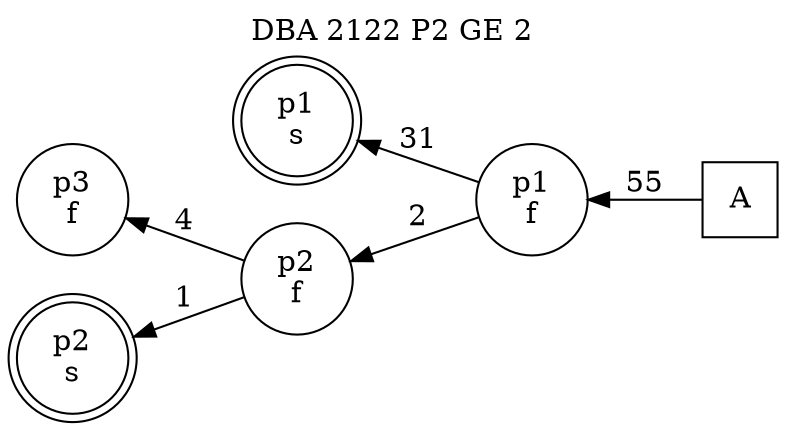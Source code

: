 digraph DBA_2122_P2_GE_2_GOOD {
labelloc="tl"
label= " DBA 2122 P2 GE 2 "
rankdir="RL";
graph [ size=" 10 , 10 !"]

"A" [shape="square" label="A"]
"p1_f" [shape="circle" label="p1
f"]
"p1_s" [shape="doublecircle" label="p1
s"]
"p2_f" [shape="circle" label="p2
f"]
"p3_f" [shape="circle" label="p3
f"]
"p2_s" [shape="doublecircle" label="p2
s"]
"A" -> "p1_f" [ label=55]
"p1_f" -> "p1_s" [ label=31]
"p1_f" -> "p2_f" [ label=2]
"p2_f" -> "p3_f" [ label=4]
"p2_f" -> "p2_s" [ label=1]
}
